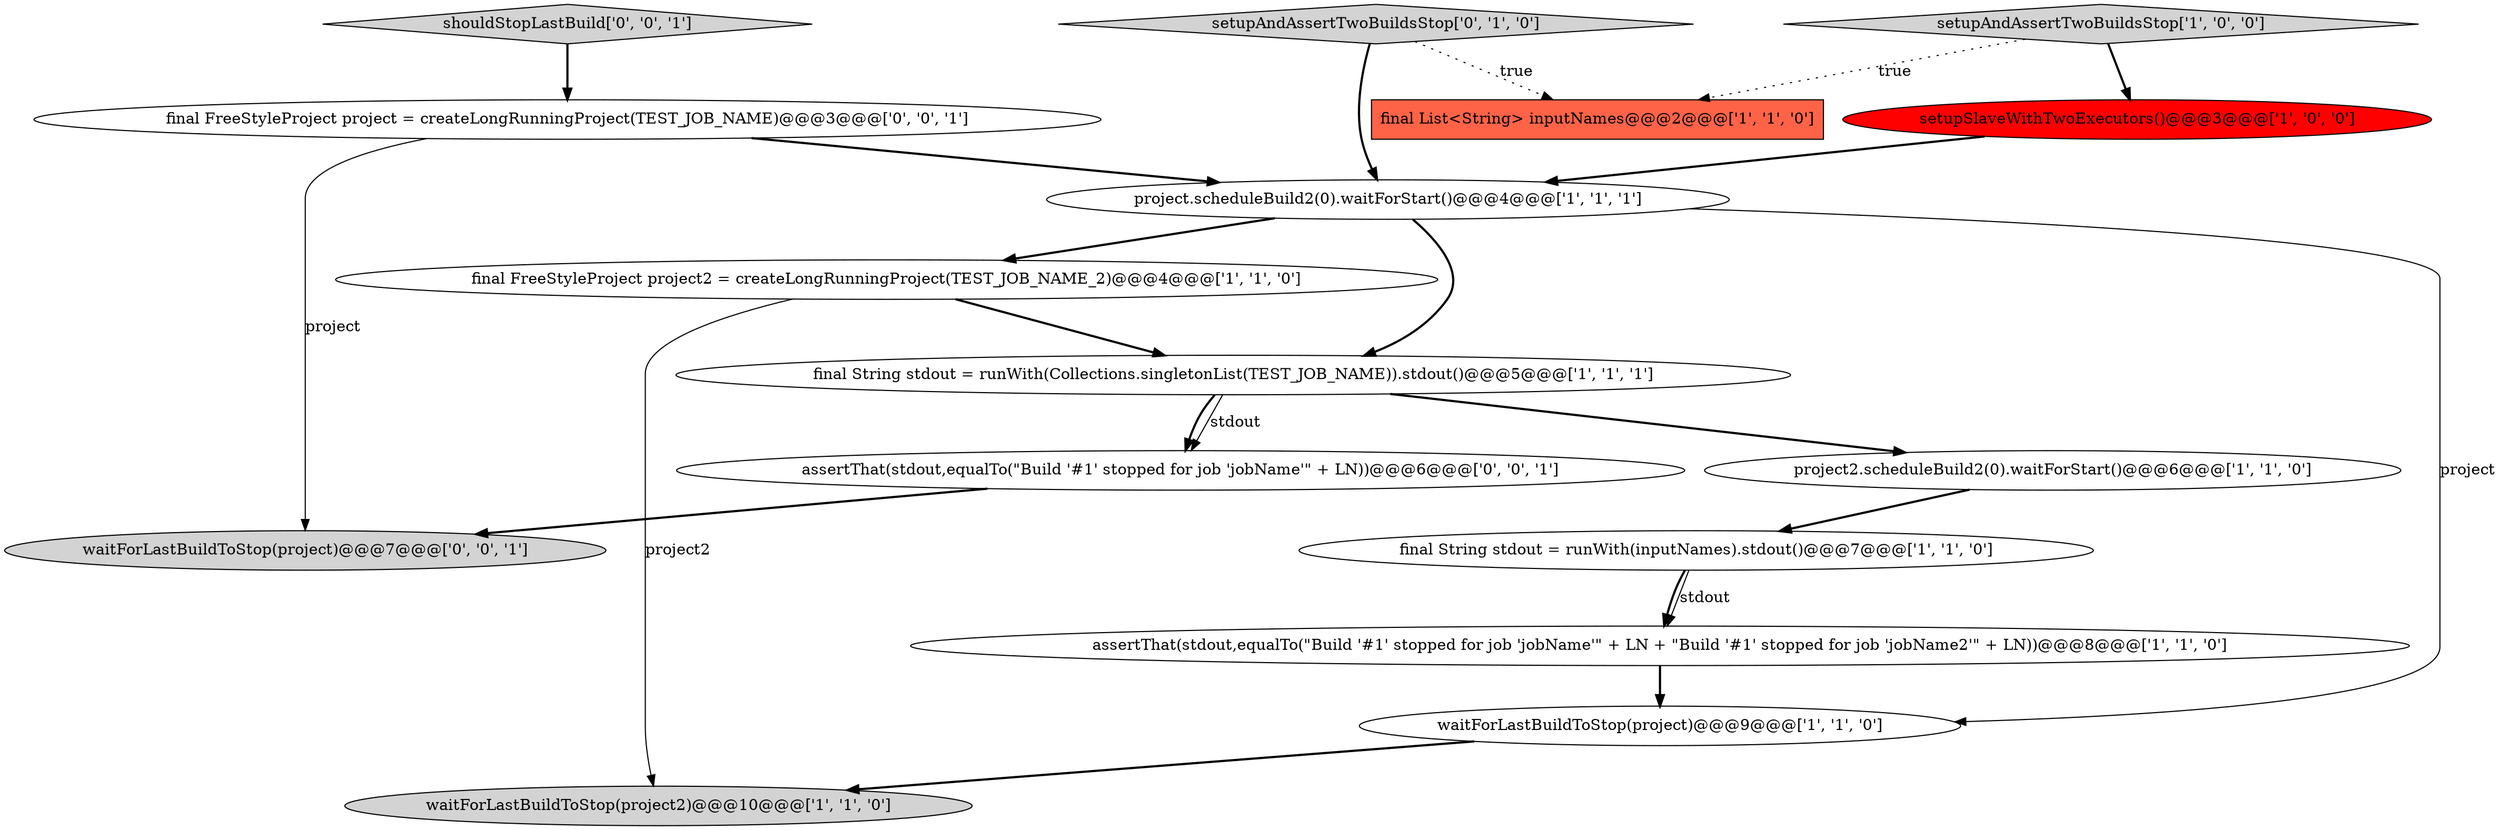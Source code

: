 digraph {
7 [style = filled, label = "final List<String> inputNames@@@2@@@['1', '1', '0']", fillcolor = tomato, shape = box image = "AAA0AAABBB1BBB"];
1 [style = filled, label = "waitForLastBuildToStop(project)@@@9@@@['1', '1', '0']", fillcolor = white, shape = ellipse image = "AAA0AAABBB1BBB"];
5 [style = filled, label = "setupSlaveWithTwoExecutors()@@@3@@@['1', '0', '0']", fillcolor = red, shape = ellipse image = "AAA1AAABBB1BBB"];
13 [style = filled, label = "waitForLastBuildToStop(project)@@@7@@@['0', '0', '1']", fillcolor = lightgray, shape = ellipse image = "AAA0AAABBB3BBB"];
2 [style = filled, label = "final FreeStyleProject project2 = createLongRunningProject(TEST_JOB_NAME_2)@@@4@@@['1', '1', '0']", fillcolor = white, shape = ellipse image = "AAA0AAABBB1BBB"];
4 [style = filled, label = "final String stdout = runWith(inputNames).stdout()@@@7@@@['1', '1', '0']", fillcolor = white, shape = ellipse image = "AAA0AAABBB1BBB"];
15 [style = filled, label = "assertThat(stdout,equalTo(\"Build '#1' stopped for job 'jobName'\" + LN))@@@6@@@['0', '0', '1']", fillcolor = white, shape = ellipse image = "AAA0AAABBB3BBB"];
0 [style = filled, label = "project2.scheduleBuild2(0).waitForStart()@@@6@@@['1', '1', '0']", fillcolor = white, shape = ellipse image = "AAA0AAABBB1BBB"];
10 [style = filled, label = "setupAndAssertTwoBuildsStop['1', '0', '0']", fillcolor = lightgray, shape = diamond image = "AAA0AAABBB1BBB"];
11 [style = filled, label = "setupAndAssertTwoBuildsStop['0', '1', '0']", fillcolor = lightgray, shape = diamond image = "AAA0AAABBB2BBB"];
12 [style = filled, label = "final FreeStyleProject project = createLongRunningProject(TEST_JOB_NAME)@@@3@@@['0', '0', '1']", fillcolor = white, shape = ellipse image = "AAA0AAABBB3BBB"];
9 [style = filled, label = "assertThat(stdout,equalTo(\"Build '#1' stopped for job 'jobName'\" + LN + \"Build '#1' stopped for job 'jobName2'\" + LN))@@@8@@@['1', '1', '0']", fillcolor = white, shape = ellipse image = "AAA0AAABBB1BBB"];
3 [style = filled, label = "project.scheduleBuild2(0).waitForStart()@@@4@@@['1', '1', '1']", fillcolor = white, shape = ellipse image = "AAA0AAABBB1BBB"];
14 [style = filled, label = "shouldStopLastBuild['0', '0', '1']", fillcolor = lightgray, shape = diamond image = "AAA0AAABBB3BBB"];
6 [style = filled, label = "final String stdout = runWith(Collections.singletonList(TEST_JOB_NAME)).stdout()@@@5@@@['1', '1', '1']", fillcolor = white, shape = ellipse image = "AAA0AAABBB1BBB"];
8 [style = filled, label = "waitForLastBuildToStop(project2)@@@10@@@['1', '1', '0']", fillcolor = lightgray, shape = ellipse image = "AAA0AAABBB1BBB"];
5->3 [style = bold, label=""];
4->9 [style = bold, label=""];
11->7 [style = dotted, label="true"];
15->13 [style = bold, label=""];
1->8 [style = bold, label=""];
2->6 [style = bold, label=""];
4->9 [style = solid, label="stdout"];
6->15 [style = solid, label="stdout"];
3->6 [style = bold, label=""];
6->0 [style = bold, label=""];
12->13 [style = solid, label="project"];
6->15 [style = bold, label=""];
10->5 [style = bold, label=""];
3->2 [style = bold, label=""];
11->3 [style = bold, label=""];
0->4 [style = bold, label=""];
14->12 [style = bold, label=""];
12->3 [style = bold, label=""];
3->1 [style = solid, label="project"];
9->1 [style = bold, label=""];
10->7 [style = dotted, label="true"];
2->8 [style = solid, label="project2"];
}
